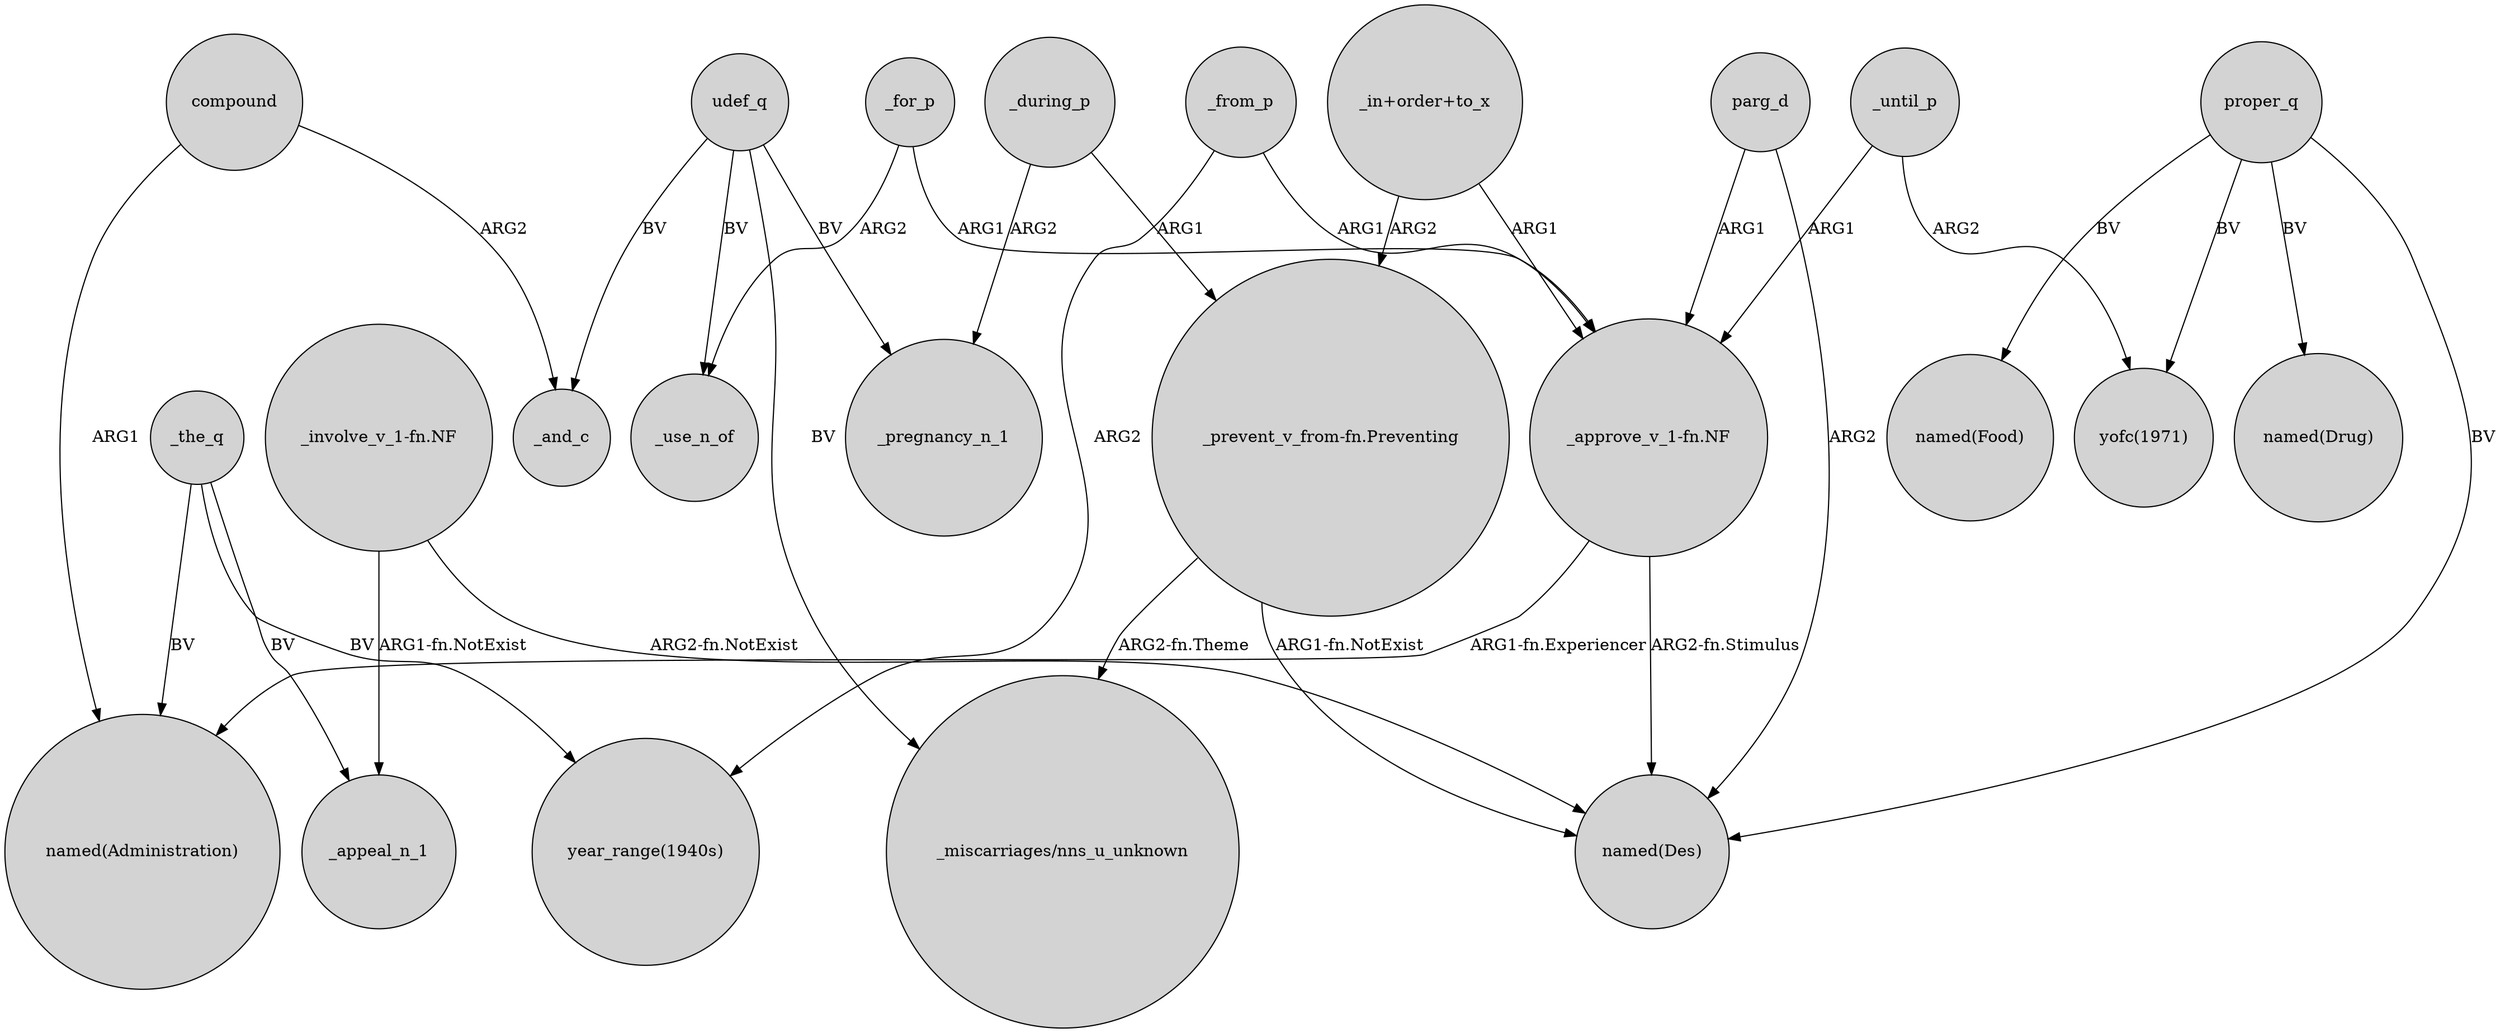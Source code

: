digraph {
	node [shape=circle style=filled]
	_the_q -> _appeal_n_1 [label=BV]
	_for_p -> "_approve_v_1-fn.NF" [label=ARG1]
	"_involve_v_1-fn.NF" -> _appeal_n_1 [label="ARG1-fn.NotExist"]
	"_prevent_v_from-fn.Preventing" -> "_miscarriages/nns_u_unknown" [label="ARG2-fn.Theme"]
	udef_q -> "_miscarriages/nns_u_unknown" [label=BV]
	proper_q -> "named(Drug)" [label=BV]
	"_in+order+to_x" -> "_approve_v_1-fn.NF" [label=ARG1]
	udef_q -> _use_n_of [label=BV]
	parg_d -> "named(Des)" [label=ARG2]
	"_approve_v_1-fn.NF" -> "named(Administration)" [label="ARG1-fn.Experiencer"]
	proper_q -> "named(Food)" [label=BV]
	_from_p -> "year_range(1940s)" [label=ARG2]
	_during_p -> "_prevent_v_from-fn.Preventing" [label=ARG1]
	udef_q -> _pregnancy_n_1 [label=BV]
	_from_p -> "_approve_v_1-fn.NF" [label=ARG1]
	compound -> "named(Administration)" [label=ARG1]
	"_involve_v_1-fn.NF" -> "named(Des)" [label="ARG2-fn.NotExist"]
	compound -> _and_c [label=ARG2]
	_the_q -> "named(Administration)" [label=BV]
	_the_q -> "year_range(1940s)" [label=BV]
	_until_p -> "yofc(1971)" [label=ARG2]
	_until_p -> "_approve_v_1-fn.NF" [label=ARG1]
	"_in+order+to_x" -> "_prevent_v_from-fn.Preventing" [label=ARG2]
	proper_q -> "named(Des)" [label=BV]
	proper_q -> "yofc(1971)" [label=BV]
	udef_q -> _and_c [label=BV]
	_for_p -> _use_n_of [label=ARG2]
	parg_d -> "_approve_v_1-fn.NF" [label=ARG1]
	"_approve_v_1-fn.NF" -> "named(Des)" [label="ARG2-fn.Stimulus"]
	"_prevent_v_from-fn.Preventing" -> "named(Des)" [label="ARG1-fn.NotExist"]
	_during_p -> _pregnancy_n_1 [label=ARG2]
}
